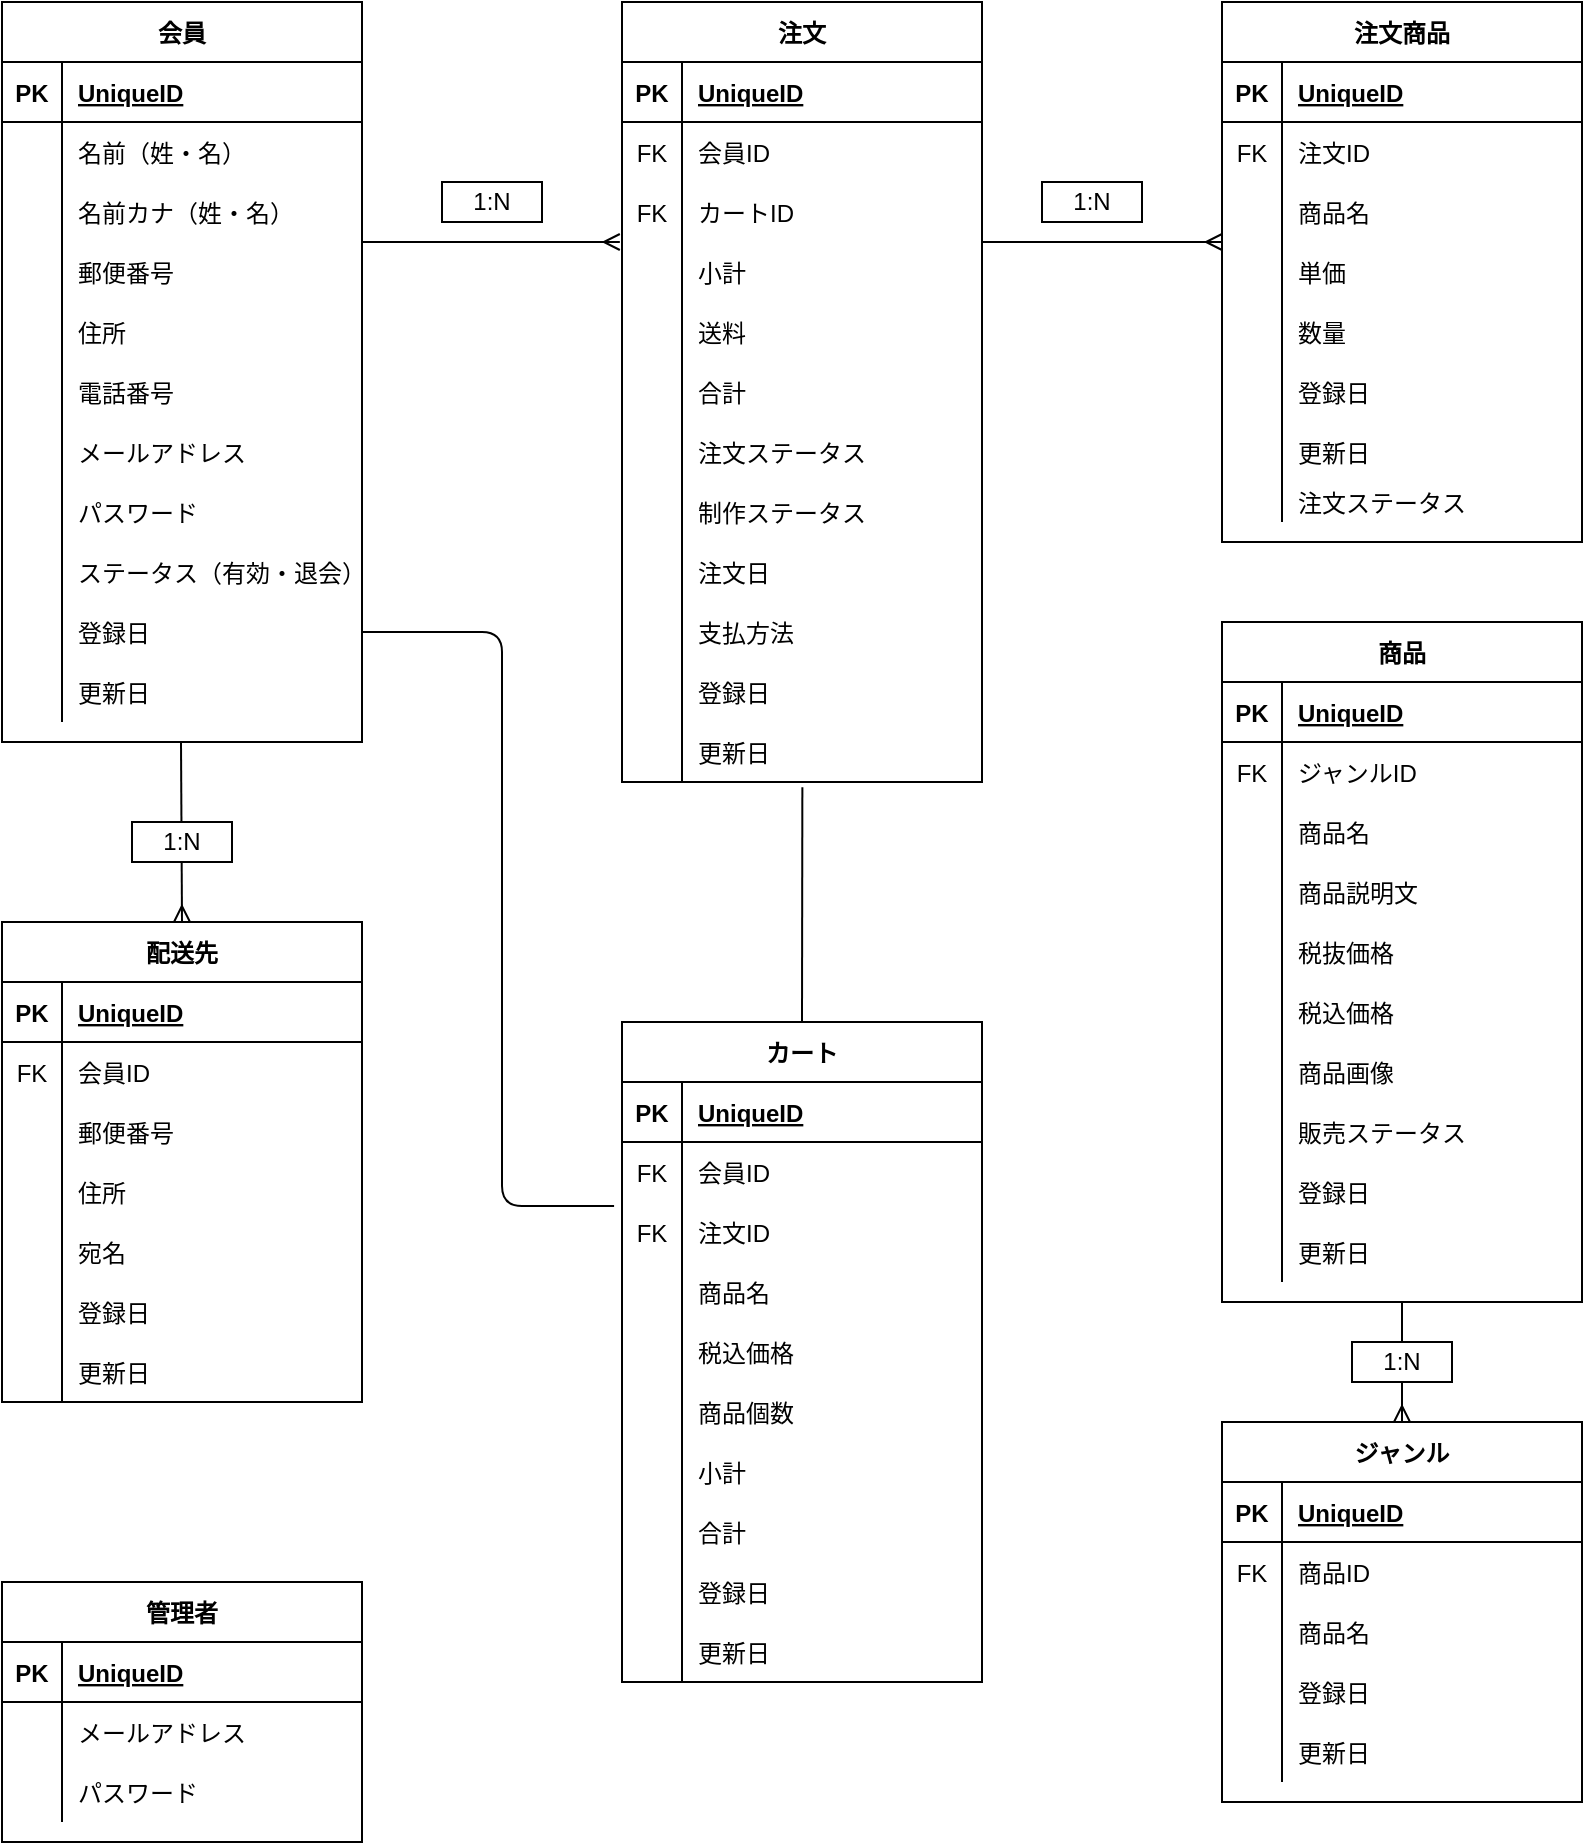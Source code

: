 <mxfile version="14.5.10" type="github">
  <diagram id="IAEGiq9gP3FGeBTiqhDT" name="Page-1">
    <mxGraphModel dx="1141" dy="615" grid="1" gridSize="10" guides="1" tooltips="1" connect="1" arrows="1" fold="1" page="1" pageScale="1" pageWidth="827" pageHeight="1169" math="0" shadow="0">
      <root>
        <mxCell id="0" />
        <mxCell id="1" parent="0" />
        <mxCell id="_laBqRCfSA1-eoaLihnK-1" value="会員" style="shape=table;startSize=30;container=1;collapsible=1;childLayout=tableLayout;fixedRows=1;rowLines=0;fontStyle=1;align=center;resizeLast=1;" vertex="1" parent="1">
          <mxGeometry x="10" y="10" width="180" height="370" as="geometry" />
        </mxCell>
        <mxCell id="_laBqRCfSA1-eoaLihnK-2" value="" style="shape=partialRectangle;collapsible=0;dropTarget=0;pointerEvents=0;fillColor=none;top=0;left=0;bottom=1;right=0;points=[[0,0.5],[1,0.5]];portConstraint=eastwest;" vertex="1" parent="_laBqRCfSA1-eoaLihnK-1">
          <mxGeometry y="30" width="180" height="30" as="geometry" />
        </mxCell>
        <mxCell id="_laBqRCfSA1-eoaLihnK-3" value="PK" style="shape=partialRectangle;connectable=0;fillColor=none;top=0;left=0;bottom=0;right=0;fontStyle=1;overflow=hidden;" vertex="1" parent="_laBqRCfSA1-eoaLihnK-2">
          <mxGeometry width="30" height="30" as="geometry" />
        </mxCell>
        <mxCell id="_laBqRCfSA1-eoaLihnK-4" value="UniqueID" style="shape=partialRectangle;connectable=0;fillColor=none;top=0;left=0;bottom=0;right=0;align=left;spacingLeft=6;fontStyle=5;overflow=hidden;" vertex="1" parent="_laBqRCfSA1-eoaLihnK-2">
          <mxGeometry x="30" width="150" height="30" as="geometry" />
        </mxCell>
        <mxCell id="_laBqRCfSA1-eoaLihnK-5" value="" style="shape=partialRectangle;collapsible=0;dropTarget=0;pointerEvents=0;fillColor=none;top=0;left=0;bottom=0;right=0;points=[[0,0.5],[1,0.5]];portConstraint=eastwest;" vertex="1" parent="_laBqRCfSA1-eoaLihnK-1">
          <mxGeometry y="60" width="180" height="30" as="geometry" />
        </mxCell>
        <mxCell id="_laBqRCfSA1-eoaLihnK-6" value="" style="shape=partialRectangle;connectable=0;fillColor=none;top=0;left=0;bottom=0;right=0;editable=1;overflow=hidden;" vertex="1" parent="_laBqRCfSA1-eoaLihnK-5">
          <mxGeometry width="30" height="30" as="geometry" />
        </mxCell>
        <mxCell id="_laBqRCfSA1-eoaLihnK-7" value="名前（姓・名）" style="shape=partialRectangle;connectable=0;fillColor=none;top=0;left=0;bottom=0;right=0;align=left;spacingLeft=6;overflow=hidden;" vertex="1" parent="_laBqRCfSA1-eoaLihnK-5">
          <mxGeometry x="30" width="150" height="30" as="geometry" />
        </mxCell>
        <mxCell id="_laBqRCfSA1-eoaLihnK-8" value="" style="shape=partialRectangle;collapsible=0;dropTarget=0;pointerEvents=0;fillColor=none;top=0;left=0;bottom=0;right=0;points=[[0,0.5],[1,0.5]];portConstraint=eastwest;" vertex="1" parent="_laBqRCfSA1-eoaLihnK-1">
          <mxGeometry y="90" width="180" height="30" as="geometry" />
        </mxCell>
        <mxCell id="_laBqRCfSA1-eoaLihnK-9" value="" style="shape=partialRectangle;connectable=0;fillColor=none;top=0;left=0;bottom=0;right=0;editable=1;overflow=hidden;" vertex="1" parent="_laBqRCfSA1-eoaLihnK-8">
          <mxGeometry width="30" height="30" as="geometry" />
        </mxCell>
        <mxCell id="_laBqRCfSA1-eoaLihnK-10" value="名前カナ（姓・名）" style="shape=partialRectangle;connectable=0;fillColor=none;top=0;left=0;bottom=0;right=0;align=left;spacingLeft=6;overflow=hidden;" vertex="1" parent="_laBqRCfSA1-eoaLihnK-8">
          <mxGeometry x="30" width="150" height="30" as="geometry" />
        </mxCell>
        <mxCell id="_laBqRCfSA1-eoaLihnK-11" value="" style="shape=partialRectangle;collapsible=0;dropTarget=0;pointerEvents=0;fillColor=none;top=0;left=0;bottom=0;right=0;points=[[0,0.5],[1,0.5]];portConstraint=eastwest;" vertex="1" parent="_laBqRCfSA1-eoaLihnK-1">
          <mxGeometry y="120" width="180" height="30" as="geometry" />
        </mxCell>
        <mxCell id="_laBqRCfSA1-eoaLihnK-12" value="" style="shape=partialRectangle;connectable=0;fillColor=none;top=0;left=0;bottom=0;right=0;editable=1;overflow=hidden;" vertex="1" parent="_laBqRCfSA1-eoaLihnK-11">
          <mxGeometry width="30" height="30" as="geometry" />
        </mxCell>
        <mxCell id="_laBqRCfSA1-eoaLihnK-13" value="郵便番号" style="shape=partialRectangle;connectable=0;fillColor=none;top=0;left=0;bottom=0;right=0;align=left;spacingLeft=6;overflow=hidden;" vertex="1" parent="_laBqRCfSA1-eoaLihnK-11">
          <mxGeometry x="30" width="150" height="30" as="geometry" />
        </mxCell>
        <mxCell id="_laBqRCfSA1-eoaLihnK-94" value="" style="shape=partialRectangle;collapsible=0;dropTarget=0;pointerEvents=0;fillColor=none;top=0;left=0;bottom=0;right=0;points=[[0,0.5],[1,0.5]];portConstraint=eastwest;" vertex="1" parent="_laBqRCfSA1-eoaLihnK-1">
          <mxGeometry y="150" width="180" height="30" as="geometry" />
        </mxCell>
        <mxCell id="_laBqRCfSA1-eoaLihnK-95" value="" style="shape=partialRectangle;connectable=0;fillColor=none;top=0;left=0;bottom=0;right=0;editable=1;overflow=hidden;" vertex="1" parent="_laBqRCfSA1-eoaLihnK-94">
          <mxGeometry width="30" height="30" as="geometry" />
        </mxCell>
        <mxCell id="_laBqRCfSA1-eoaLihnK-96" value="住所" style="shape=partialRectangle;connectable=0;fillColor=none;top=0;left=0;bottom=0;right=0;align=left;spacingLeft=6;overflow=hidden;" vertex="1" parent="_laBqRCfSA1-eoaLihnK-94">
          <mxGeometry x="30" width="150" height="30" as="geometry" />
        </mxCell>
        <mxCell id="_laBqRCfSA1-eoaLihnK-98" value="" style="shape=partialRectangle;collapsible=0;dropTarget=0;pointerEvents=0;fillColor=none;top=0;left=0;bottom=0;right=0;points=[[0,0.5],[1,0.5]];portConstraint=eastwest;" vertex="1" parent="_laBqRCfSA1-eoaLihnK-1">
          <mxGeometry y="180" width="180" height="30" as="geometry" />
        </mxCell>
        <mxCell id="_laBqRCfSA1-eoaLihnK-99" value="" style="shape=partialRectangle;connectable=0;fillColor=none;top=0;left=0;bottom=0;right=0;editable=1;overflow=hidden;" vertex="1" parent="_laBqRCfSA1-eoaLihnK-98">
          <mxGeometry width="30" height="30" as="geometry" />
        </mxCell>
        <mxCell id="_laBqRCfSA1-eoaLihnK-100" value="電話番号" style="shape=partialRectangle;connectable=0;fillColor=none;top=0;left=0;bottom=0;right=0;align=left;spacingLeft=6;overflow=hidden;" vertex="1" parent="_laBqRCfSA1-eoaLihnK-98">
          <mxGeometry x="30" width="150" height="30" as="geometry" />
        </mxCell>
        <mxCell id="_laBqRCfSA1-eoaLihnK-101" value="" style="shape=partialRectangle;collapsible=0;dropTarget=0;pointerEvents=0;fillColor=none;top=0;left=0;bottom=0;right=0;points=[[0,0.5],[1,0.5]];portConstraint=eastwest;" vertex="1" parent="_laBqRCfSA1-eoaLihnK-1">
          <mxGeometry y="210" width="180" height="30" as="geometry" />
        </mxCell>
        <mxCell id="_laBqRCfSA1-eoaLihnK-102" value="" style="shape=partialRectangle;connectable=0;fillColor=none;top=0;left=0;bottom=0;right=0;editable=1;overflow=hidden;" vertex="1" parent="_laBqRCfSA1-eoaLihnK-101">
          <mxGeometry width="30" height="30" as="geometry" />
        </mxCell>
        <mxCell id="_laBqRCfSA1-eoaLihnK-103" value="メールアドレス" style="shape=partialRectangle;connectable=0;fillColor=none;top=0;left=0;bottom=0;right=0;align=left;spacingLeft=6;overflow=hidden;" vertex="1" parent="_laBqRCfSA1-eoaLihnK-101">
          <mxGeometry x="30" width="150" height="30" as="geometry" />
        </mxCell>
        <mxCell id="_laBqRCfSA1-eoaLihnK-104" value="" style="shape=partialRectangle;collapsible=0;dropTarget=0;pointerEvents=0;fillColor=none;top=0;left=0;bottom=0;right=0;points=[[0,0.5],[1,0.5]];portConstraint=eastwest;" vertex="1" parent="_laBqRCfSA1-eoaLihnK-1">
          <mxGeometry y="240" width="180" height="30" as="geometry" />
        </mxCell>
        <mxCell id="_laBqRCfSA1-eoaLihnK-105" value="" style="shape=partialRectangle;connectable=0;fillColor=none;top=0;left=0;bottom=0;right=0;editable=1;overflow=hidden;" vertex="1" parent="_laBqRCfSA1-eoaLihnK-104">
          <mxGeometry width="30" height="30" as="geometry" />
        </mxCell>
        <mxCell id="_laBqRCfSA1-eoaLihnK-106" value="パスワード" style="shape=partialRectangle;connectable=0;fillColor=none;top=0;left=0;bottom=0;right=0;align=left;spacingLeft=6;overflow=hidden;" vertex="1" parent="_laBqRCfSA1-eoaLihnK-104">
          <mxGeometry x="30" width="150" height="30" as="geometry" />
        </mxCell>
        <mxCell id="_laBqRCfSA1-eoaLihnK-107" value="" style="shape=partialRectangle;collapsible=0;dropTarget=0;pointerEvents=0;fillColor=none;top=0;left=0;bottom=0;right=0;points=[[0,0.5],[1,0.5]];portConstraint=eastwest;" vertex="1" parent="_laBqRCfSA1-eoaLihnK-1">
          <mxGeometry y="270" width="180" height="30" as="geometry" />
        </mxCell>
        <mxCell id="_laBqRCfSA1-eoaLihnK-108" value="" style="shape=partialRectangle;connectable=0;fillColor=none;top=0;left=0;bottom=0;right=0;editable=1;overflow=hidden;" vertex="1" parent="_laBqRCfSA1-eoaLihnK-107">
          <mxGeometry width="30" height="30" as="geometry" />
        </mxCell>
        <mxCell id="_laBqRCfSA1-eoaLihnK-109" value="ステータス（有効・退会）" style="shape=partialRectangle;connectable=0;fillColor=none;top=0;left=0;bottom=0;right=0;align=left;spacingLeft=6;overflow=hidden;" vertex="1" parent="_laBqRCfSA1-eoaLihnK-107">
          <mxGeometry x="30" width="150" height="30" as="geometry" />
        </mxCell>
        <mxCell id="_laBqRCfSA1-eoaLihnK-110" value="" style="shape=partialRectangle;collapsible=0;dropTarget=0;pointerEvents=0;fillColor=none;top=0;left=0;bottom=0;right=0;points=[[0,0.5],[1,0.5]];portConstraint=eastwest;" vertex="1" parent="_laBqRCfSA1-eoaLihnK-1">
          <mxGeometry y="300" width="180" height="30" as="geometry" />
        </mxCell>
        <mxCell id="_laBqRCfSA1-eoaLihnK-111" value="" style="shape=partialRectangle;connectable=0;fillColor=none;top=0;left=0;bottom=0;right=0;editable=1;overflow=hidden;" vertex="1" parent="_laBqRCfSA1-eoaLihnK-110">
          <mxGeometry width="30" height="30" as="geometry" />
        </mxCell>
        <mxCell id="_laBqRCfSA1-eoaLihnK-112" value="登録日" style="shape=partialRectangle;connectable=0;fillColor=none;top=0;left=0;bottom=0;right=0;align=left;spacingLeft=6;overflow=hidden;" vertex="1" parent="_laBqRCfSA1-eoaLihnK-110">
          <mxGeometry x="30" width="150" height="30" as="geometry" />
        </mxCell>
        <mxCell id="_laBqRCfSA1-eoaLihnK-113" value="" style="shape=partialRectangle;collapsible=0;dropTarget=0;pointerEvents=0;fillColor=none;top=0;left=0;bottom=0;right=0;points=[[0,0.5],[1,0.5]];portConstraint=eastwest;" vertex="1" parent="_laBqRCfSA1-eoaLihnK-1">
          <mxGeometry y="330" width="180" height="30" as="geometry" />
        </mxCell>
        <mxCell id="_laBqRCfSA1-eoaLihnK-114" value="" style="shape=partialRectangle;connectable=0;fillColor=none;top=0;left=0;bottom=0;right=0;editable=1;overflow=hidden;" vertex="1" parent="_laBqRCfSA1-eoaLihnK-113">
          <mxGeometry width="30" height="30" as="geometry" />
        </mxCell>
        <mxCell id="_laBqRCfSA1-eoaLihnK-115" value="更新日" style="shape=partialRectangle;connectable=0;fillColor=none;top=0;left=0;bottom=0;right=0;align=left;spacingLeft=6;overflow=hidden;" vertex="1" parent="_laBqRCfSA1-eoaLihnK-113">
          <mxGeometry x="30" width="150" height="30" as="geometry" />
        </mxCell>
        <mxCell id="_laBqRCfSA1-eoaLihnK-14" value="ジャンル" style="shape=table;startSize=30;container=1;collapsible=1;childLayout=tableLayout;fixedRows=1;rowLines=0;fontStyle=1;align=center;resizeLast=1;" vertex="1" parent="1">
          <mxGeometry x="620" y="720" width="180" height="190" as="geometry" />
        </mxCell>
        <mxCell id="_laBqRCfSA1-eoaLihnK-15" value="" style="shape=partialRectangle;collapsible=0;dropTarget=0;pointerEvents=0;fillColor=none;top=0;left=0;bottom=1;right=0;points=[[0,0.5],[1,0.5]];portConstraint=eastwest;" vertex="1" parent="_laBqRCfSA1-eoaLihnK-14">
          <mxGeometry y="30" width="180" height="30" as="geometry" />
        </mxCell>
        <mxCell id="_laBqRCfSA1-eoaLihnK-16" value="PK" style="shape=partialRectangle;connectable=0;fillColor=none;top=0;left=0;bottom=0;right=0;fontStyle=1;overflow=hidden;" vertex="1" parent="_laBqRCfSA1-eoaLihnK-15">
          <mxGeometry width="30" height="30" as="geometry" />
        </mxCell>
        <mxCell id="_laBqRCfSA1-eoaLihnK-17" value="UniqueID" style="shape=partialRectangle;connectable=0;fillColor=none;top=0;left=0;bottom=0;right=0;align=left;spacingLeft=6;fontStyle=5;overflow=hidden;" vertex="1" parent="_laBqRCfSA1-eoaLihnK-15">
          <mxGeometry x="30" width="150" height="30" as="geometry" />
        </mxCell>
        <mxCell id="_laBqRCfSA1-eoaLihnK-194" value="" style="shape=partialRectangle;collapsible=0;dropTarget=0;pointerEvents=0;fillColor=none;top=0;left=0;bottom=0;right=0;points=[[0,0.5],[1,0.5]];portConstraint=eastwest;" vertex="1" parent="_laBqRCfSA1-eoaLihnK-14">
          <mxGeometry y="60" width="180" height="30" as="geometry" />
        </mxCell>
        <mxCell id="_laBqRCfSA1-eoaLihnK-195" value="FK" style="shape=partialRectangle;connectable=0;fillColor=none;top=0;left=0;bottom=0;right=0;fontStyle=0;overflow=hidden;" vertex="1" parent="_laBqRCfSA1-eoaLihnK-194">
          <mxGeometry width="30" height="30" as="geometry" />
        </mxCell>
        <mxCell id="_laBqRCfSA1-eoaLihnK-196" value="商品ID" style="shape=partialRectangle;connectable=0;fillColor=none;top=0;left=0;bottom=0;right=0;align=left;spacingLeft=6;fontStyle=0;overflow=hidden;" vertex="1" parent="_laBqRCfSA1-eoaLihnK-194">
          <mxGeometry x="30" width="150" height="30" as="geometry" />
        </mxCell>
        <mxCell id="_laBqRCfSA1-eoaLihnK-18" value="" style="shape=partialRectangle;collapsible=0;dropTarget=0;pointerEvents=0;fillColor=none;top=0;left=0;bottom=0;right=0;points=[[0,0.5],[1,0.5]];portConstraint=eastwest;" vertex="1" parent="_laBqRCfSA1-eoaLihnK-14">
          <mxGeometry y="90" width="180" height="30" as="geometry" />
        </mxCell>
        <mxCell id="_laBqRCfSA1-eoaLihnK-19" value="" style="shape=partialRectangle;connectable=0;fillColor=none;top=0;left=0;bottom=0;right=0;editable=1;overflow=hidden;" vertex="1" parent="_laBqRCfSA1-eoaLihnK-18">
          <mxGeometry width="30" height="30" as="geometry" />
        </mxCell>
        <mxCell id="_laBqRCfSA1-eoaLihnK-20" value="商品名" style="shape=partialRectangle;connectable=0;fillColor=none;top=0;left=0;bottom=0;right=0;align=left;spacingLeft=6;overflow=hidden;" vertex="1" parent="_laBqRCfSA1-eoaLihnK-18">
          <mxGeometry x="30" width="150" height="30" as="geometry" />
        </mxCell>
        <mxCell id="_laBqRCfSA1-eoaLihnK-198" value="" style="shape=partialRectangle;collapsible=0;dropTarget=0;pointerEvents=0;fillColor=none;top=0;left=0;bottom=0;right=0;points=[[0,0.5],[1,0.5]];portConstraint=eastwest;" vertex="1" parent="_laBqRCfSA1-eoaLihnK-14">
          <mxGeometry y="120" width="180" height="30" as="geometry" />
        </mxCell>
        <mxCell id="_laBqRCfSA1-eoaLihnK-199" value="" style="shape=partialRectangle;connectable=0;fillColor=none;top=0;left=0;bottom=0;right=0;editable=1;overflow=hidden;" vertex="1" parent="_laBqRCfSA1-eoaLihnK-198">
          <mxGeometry width="30" height="30" as="geometry" />
        </mxCell>
        <mxCell id="_laBqRCfSA1-eoaLihnK-200" value="登録日" style="shape=partialRectangle;connectable=0;fillColor=none;top=0;left=0;bottom=0;right=0;align=left;spacingLeft=6;overflow=hidden;" vertex="1" parent="_laBqRCfSA1-eoaLihnK-198">
          <mxGeometry x="30" width="150" height="30" as="geometry" />
        </mxCell>
        <mxCell id="_laBqRCfSA1-eoaLihnK-37" value="" style="shape=partialRectangle;collapsible=0;dropTarget=0;pointerEvents=0;fillColor=none;top=0;left=0;bottom=0;right=0;points=[[0,0.5],[1,0.5]];portConstraint=eastwest;" vertex="1" parent="_laBqRCfSA1-eoaLihnK-14">
          <mxGeometry y="150" width="180" height="30" as="geometry" />
        </mxCell>
        <mxCell id="_laBqRCfSA1-eoaLihnK-38" value="" style="shape=partialRectangle;connectable=0;fillColor=none;top=0;left=0;bottom=0;right=0;editable=1;overflow=hidden;" vertex="1" parent="_laBqRCfSA1-eoaLihnK-37">
          <mxGeometry width="30" height="30" as="geometry" />
        </mxCell>
        <mxCell id="_laBqRCfSA1-eoaLihnK-39" value="更新日" style="shape=partialRectangle;connectable=0;fillColor=none;top=0;left=0;bottom=0;right=0;align=left;spacingLeft=6;overflow=hidden;" vertex="1" parent="_laBqRCfSA1-eoaLihnK-37">
          <mxGeometry x="30" width="150" height="30" as="geometry" />
        </mxCell>
        <mxCell id="_laBqRCfSA1-eoaLihnK-27" value="注文" style="shape=table;startSize=30;container=1;collapsible=1;childLayout=tableLayout;fixedRows=1;rowLines=0;fontStyle=1;align=center;resizeLast=1;" vertex="1" parent="1">
          <mxGeometry x="320" y="10" width="180" height="390" as="geometry" />
        </mxCell>
        <mxCell id="_laBqRCfSA1-eoaLihnK-28" value="" style="shape=partialRectangle;collapsible=0;dropTarget=0;pointerEvents=0;fillColor=none;top=0;left=0;bottom=1;right=0;points=[[0,0.5],[1,0.5]];portConstraint=eastwest;" vertex="1" parent="_laBqRCfSA1-eoaLihnK-27">
          <mxGeometry y="30" width="180" height="30" as="geometry" />
        </mxCell>
        <mxCell id="_laBqRCfSA1-eoaLihnK-29" value="PK" style="shape=partialRectangle;connectable=0;fillColor=none;top=0;left=0;bottom=0;right=0;fontStyle=1;overflow=hidden;" vertex="1" parent="_laBqRCfSA1-eoaLihnK-28">
          <mxGeometry width="30" height="30" as="geometry" />
        </mxCell>
        <mxCell id="_laBqRCfSA1-eoaLihnK-30" value="UniqueID" style="shape=partialRectangle;connectable=0;fillColor=none;top=0;left=0;bottom=0;right=0;align=left;spacingLeft=6;fontStyle=5;overflow=hidden;" vertex="1" parent="_laBqRCfSA1-eoaLihnK-28">
          <mxGeometry x="30" width="150" height="30" as="geometry" />
        </mxCell>
        <mxCell id="_laBqRCfSA1-eoaLihnK-190" value="" style="shape=partialRectangle;collapsible=0;dropTarget=0;pointerEvents=0;fillColor=none;top=0;left=0;bottom=0;right=0;points=[[0,0.5],[1,0.5]];portConstraint=eastwest;" vertex="1" parent="_laBqRCfSA1-eoaLihnK-27">
          <mxGeometry y="60" width="180" height="30" as="geometry" />
        </mxCell>
        <mxCell id="_laBqRCfSA1-eoaLihnK-191" value="FK" style="shape=partialRectangle;connectable=0;fillColor=none;top=0;left=0;bottom=0;right=0;fontStyle=0;overflow=hidden;" vertex="1" parent="_laBqRCfSA1-eoaLihnK-190">
          <mxGeometry width="30" height="30" as="geometry" />
        </mxCell>
        <mxCell id="_laBqRCfSA1-eoaLihnK-192" value="会員ID" style="shape=partialRectangle;connectable=0;fillColor=none;top=0;left=0;bottom=0;right=0;align=left;spacingLeft=6;fontStyle=0;overflow=hidden;" vertex="1" parent="_laBqRCfSA1-eoaLihnK-190">
          <mxGeometry x="30" width="150" height="30" as="geometry" />
        </mxCell>
        <mxCell id="_laBqRCfSA1-eoaLihnK-253" value="" style="shape=partialRectangle;collapsible=0;dropTarget=0;pointerEvents=0;fillColor=none;top=0;left=0;bottom=0;right=0;points=[[0,0.5],[1,0.5]];portConstraint=eastwest;" vertex="1" parent="_laBqRCfSA1-eoaLihnK-27">
          <mxGeometry y="90" width="180" height="30" as="geometry" />
        </mxCell>
        <mxCell id="_laBqRCfSA1-eoaLihnK-254" value="FK" style="shape=partialRectangle;connectable=0;fillColor=none;top=0;left=0;bottom=0;right=0;fontStyle=0;overflow=hidden;" vertex="1" parent="_laBqRCfSA1-eoaLihnK-253">
          <mxGeometry width="30" height="30" as="geometry" />
        </mxCell>
        <mxCell id="_laBqRCfSA1-eoaLihnK-255" value="カートID" style="shape=partialRectangle;connectable=0;fillColor=none;top=0;left=0;bottom=0;right=0;align=left;spacingLeft=6;fontStyle=0;overflow=hidden;" vertex="1" parent="_laBqRCfSA1-eoaLihnK-253">
          <mxGeometry x="30" width="150" height="30" as="geometry" />
        </mxCell>
        <mxCell id="_laBqRCfSA1-eoaLihnK-31" value="" style="shape=partialRectangle;collapsible=0;dropTarget=0;pointerEvents=0;fillColor=none;top=0;left=0;bottom=0;right=0;points=[[0,0.5],[1,0.5]];portConstraint=eastwest;" vertex="1" parent="_laBqRCfSA1-eoaLihnK-27">
          <mxGeometry y="120" width="180" height="30" as="geometry" />
        </mxCell>
        <mxCell id="_laBqRCfSA1-eoaLihnK-32" value="" style="shape=partialRectangle;connectable=0;fillColor=none;top=0;left=0;bottom=0;right=0;editable=1;overflow=hidden;" vertex="1" parent="_laBqRCfSA1-eoaLihnK-31">
          <mxGeometry width="30" height="30" as="geometry" />
        </mxCell>
        <mxCell id="_laBqRCfSA1-eoaLihnK-33" value="小計" style="shape=partialRectangle;connectable=0;fillColor=none;top=0;left=0;bottom=0;right=0;align=left;spacingLeft=6;overflow=hidden;" vertex="1" parent="_laBqRCfSA1-eoaLihnK-31">
          <mxGeometry x="30" width="150" height="30" as="geometry" />
        </mxCell>
        <mxCell id="_laBqRCfSA1-eoaLihnK-34" value="" style="shape=partialRectangle;collapsible=0;dropTarget=0;pointerEvents=0;fillColor=none;top=0;left=0;bottom=0;right=0;points=[[0,0.5],[1,0.5]];portConstraint=eastwest;" vertex="1" parent="_laBqRCfSA1-eoaLihnK-27">
          <mxGeometry y="150" width="180" height="30" as="geometry" />
        </mxCell>
        <mxCell id="_laBqRCfSA1-eoaLihnK-35" value="" style="shape=partialRectangle;connectable=0;fillColor=none;top=0;left=0;bottom=0;right=0;editable=1;overflow=hidden;" vertex="1" parent="_laBqRCfSA1-eoaLihnK-34">
          <mxGeometry width="30" height="30" as="geometry" />
        </mxCell>
        <mxCell id="_laBqRCfSA1-eoaLihnK-36" value="送料" style="shape=partialRectangle;connectable=0;fillColor=none;top=0;left=0;bottom=0;right=0;align=left;spacingLeft=6;overflow=hidden;" vertex="1" parent="_laBqRCfSA1-eoaLihnK-34">
          <mxGeometry x="30" width="150" height="30" as="geometry" />
        </mxCell>
        <mxCell id="_laBqRCfSA1-eoaLihnK-152" value="" style="shape=partialRectangle;collapsible=0;dropTarget=0;pointerEvents=0;fillColor=none;top=0;left=0;bottom=0;right=0;points=[[0,0.5],[1,0.5]];portConstraint=eastwest;" vertex="1" parent="_laBqRCfSA1-eoaLihnK-27">
          <mxGeometry y="180" width="180" height="30" as="geometry" />
        </mxCell>
        <mxCell id="_laBqRCfSA1-eoaLihnK-153" value="" style="shape=partialRectangle;connectable=0;fillColor=none;top=0;left=0;bottom=0;right=0;editable=1;overflow=hidden;" vertex="1" parent="_laBqRCfSA1-eoaLihnK-152">
          <mxGeometry width="30" height="30" as="geometry" />
        </mxCell>
        <mxCell id="_laBqRCfSA1-eoaLihnK-154" value="合計" style="shape=partialRectangle;connectable=0;fillColor=none;top=0;left=0;bottom=0;right=0;align=left;spacingLeft=6;overflow=hidden;" vertex="1" parent="_laBqRCfSA1-eoaLihnK-152">
          <mxGeometry x="30" width="150" height="30" as="geometry" />
        </mxCell>
        <mxCell id="_laBqRCfSA1-eoaLihnK-144" value="" style="shape=partialRectangle;collapsible=0;dropTarget=0;pointerEvents=0;fillColor=none;top=0;left=0;bottom=0;right=0;points=[[0,0.5],[1,0.5]];portConstraint=eastwest;" vertex="1" parent="_laBqRCfSA1-eoaLihnK-27">
          <mxGeometry y="210" width="180" height="30" as="geometry" />
        </mxCell>
        <mxCell id="_laBqRCfSA1-eoaLihnK-145" value="" style="shape=partialRectangle;connectable=0;fillColor=none;top=0;left=0;bottom=0;right=0;editable=1;overflow=hidden;" vertex="1" parent="_laBqRCfSA1-eoaLihnK-144">
          <mxGeometry width="30" height="30" as="geometry" />
        </mxCell>
        <mxCell id="_laBqRCfSA1-eoaLihnK-146" value="注文ステータス" style="shape=partialRectangle;connectable=0;fillColor=none;top=0;left=0;bottom=0;right=0;align=left;spacingLeft=6;overflow=hidden;" vertex="1" parent="_laBqRCfSA1-eoaLihnK-144">
          <mxGeometry x="30" width="150" height="30" as="geometry" />
        </mxCell>
        <mxCell id="_laBqRCfSA1-eoaLihnK-148" value="" style="shape=partialRectangle;collapsible=0;dropTarget=0;pointerEvents=0;fillColor=none;top=0;left=0;bottom=0;right=0;points=[[0,0.5],[1,0.5]];portConstraint=eastwest;" vertex="1" parent="_laBqRCfSA1-eoaLihnK-27">
          <mxGeometry y="240" width="180" height="30" as="geometry" />
        </mxCell>
        <mxCell id="_laBqRCfSA1-eoaLihnK-149" value="" style="shape=partialRectangle;connectable=0;fillColor=none;top=0;left=0;bottom=0;right=0;editable=1;overflow=hidden;" vertex="1" parent="_laBqRCfSA1-eoaLihnK-148">
          <mxGeometry width="30" height="30" as="geometry" />
        </mxCell>
        <mxCell id="_laBqRCfSA1-eoaLihnK-150" value="制作ステータス" style="shape=partialRectangle;connectable=0;fillColor=none;top=0;left=0;bottom=0;right=0;align=left;spacingLeft=6;overflow=hidden;" vertex="1" parent="_laBqRCfSA1-eoaLihnK-148">
          <mxGeometry x="30" width="150" height="30" as="geometry" />
        </mxCell>
        <mxCell id="_laBqRCfSA1-eoaLihnK-136" value="" style="shape=partialRectangle;collapsible=0;dropTarget=0;pointerEvents=0;fillColor=none;top=0;left=0;bottom=0;right=0;points=[[0,0.5],[1,0.5]];portConstraint=eastwest;" vertex="1" parent="_laBqRCfSA1-eoaLihnK-27">
          <mxGeometry y="270" width="180" height="30" as="geometry" />
        </mxCell>
        <mxCell id="_laBqRCfSA1-eoaLihnK-137" value="" style="shape=partialRectangle;connectable=0;fillColor=none;top=0;left=0;bottom=0;right=0;editable=1;overflow=hidden;" vertex="1" parent="_laBqRCfSA1-eoaLihnK-136">
          <mxGeometry width="30" height="30" as="geometry" />
        </mxCell>
        <mxCell id="_laBqRCfSA1-eoaLihnK-138" value="注文日" style="shape=partialRectangle;connectable=0;fillColor=none;top=0;left=0;bottom=0;right=0;align=left;spacingLeft=6;overflow=hidden;" vertex="1" parent="_laBqRCfSA1-eoaLihnK-136">
          <mxGeometry x="30" width="150" height="30" as="geometry" />
        </mxCell>
        <mxCell id="_laBqRCfSA1-eoaLihnK-140" value="" style="shape=partialRectangle;collapsible=0;dropTarget=0;pointerEvents=0;fillColor=none;top=0;left=0;bottom=0;right=0;points=[[0,0.5],[1,0.5]];portConstraint=eastwest;" vertex="1" parent="_laBqRCfSA1-eoaLihnK-27">
          <mxGeometry y="300" width="180" height="30" as="geometry" />
        </mxCell>
        <mxCell id="_laBqRCfSA1-eoaLihnK-141" value="" style="shape=partialRectangle;connectable=0;fillColor=none;top=0;left=0;bottom=0;right=0;editable=1;overflow=hidden;" vertex="1" parent="_laBqRCfSA1-eoaLihnK-140">
          <mxGeometry width="30" height="30" as="geometry" />
        </mxCell>
        <mxCell id="_laBqRCfSA1-eoaLihnK-142" value="支払方法" style="shape=partialRectangle;connectable=0;fillColor=none;top=0;left=0;bottom=0;right=0;align=left;spacingLeft=6;overflow=hidden;" vertex="1" parent="_laBqRCfSA1-eoaLihnK-140">
          <mxGeometry x="30" width="150" height="30" as="geometry" />
        </mxCell>
        <mxCell id="_laBqRCfSA1-eoaLihnK-128" value="" style="shape=partialRectangle;collapsible=0;dropTarget=0;pointerEvents=0;fillColor=none;top=0;left=0;bottom=0;right=0;points=[[0,0.5],[1,0.5]];portConstraint=eastwest;" vertex="1" parent="_laBqRCfSA1-eoaLihnK-27">
          <mxGeometry y="330" width="180" height="30" as="geometry" />
        </mxCell>
        <mxCell id="_laBqRCfSA1-eoaLihnK-129" value="" style="shape=partialRectangle;connectable=0;fillColor=none;top=0;left=0;bottom=0;right=0;editable=1;overflow=hidden;" vertex="1" parent="_laBqRCfSA1-eoaLihnK-128">
          <mxGeometry width="30" height="30" as="geometry" />
        </mxCell>
        <mxCell id="_laBqRCfSA1-eoaLihnK-130" value="登録日" style="shape=partialRectangle;connectable=0;fillColor=none;top=0;left=0;bottom=0;right=0;align=left;spacingLeft=6;overflow=hidden;" vertex="1" parent="_laBqRCfSA1-eoaLihnK-128">
          <mxGeometry x="30" width="150" height="30" as="geometry" />
        </mxCell>
        <mxCell id="_laBqRCfSA1-eoaLihnK-132" value="" style="shape=partialRectangle;collapsible=0;dropTarget=0;pointerEvents=0;fillColor=none;top=0;left=0;bottom=0;right=0;points=[[0,0.5],[1,0.5]];portConstraint=eastwest;" vertex="1" parent="_laBqRCfSA1-eoaLihnK-27">
          <mxGeometry y="360" width="180" height="30" as="geometry" />
        </mxCell>
        <mxCell id="_laBqRCfSA1-eoaLihnK-133" value="" style="shape=partialRectangle;connectable=0;fillColor=none;top=0;left=0;bottom=0;right=0;editable=1;overflow=hidden;" vertex="1" parent="_laBqRCfSA1-eoaLihnK-132">
          <mxGeometry width="30" height="30" as="geometry" />
        </mxCell>
        <mxCell id="_laBqRCfSA1-eoaLihnK-134" value="更新日" style="shape=partialRectangle;connectable=0;fillColor=none;top=0;left=0;bottom=0;right=0;align=left;spacingLeft=6;overflow=hidden;" vertex="1" parent="_laBqRCfSA1-eoaLihnK-132">
          <mxGeometry x="30" width="150" height="30" as="geometry" />
        </mxCell>
        <mxCell id="_laBqRCfSA1-eoaLihnK-40" value="商品" style="shape=table;startSize=30;container=1;collapsible=1;childLayout=tableLayout;fixedRows=1;rowLines=0;fontStyle=1;align=center;resizeLast=1;" vertex="1" parent="1">
          <mxGeometry x="620" y="320" width="180" height="340" as="geometry" />
        </mxCell>
        <mxCell id="_laBqRCfSA1-eoaLihnK-41" value="" style="shape=partialRectangle;collapsible=0;dropTarget=0;pointerEvents=0;fillColor=none;top=0;left=0;bottom=1;right=0;points=[[0,0.5],[1,0.5]];portConstraint=eastwest;" vertex="1" parent="_laBqRCfSA1-eoaLihnK-40">
          <mxGeometry y="30" width="180" height="30" as="geometry" />
        </mxCell>
        <mxCell id="_laBqRCfSA1-eoaLihnK-42" value="PK" style="shape=partialRectangle;connectable=0;fillColor=none;top=0;left=0;bottom=0;right=0;fontStyle=1;overflow=hidden;" vertex="1" parent="_laBqRCfSA1-eoaLihnK-41">
          <mxGeometry width="30" height="30" as="geometry" />
        </mxCell>
        <mxCell id="_laBqRCfSA1-eoaLihnK-43" value="UniqueID" style="shape=partialRectangle;connectable=0;fillColor=none;top=0;left=0;bottom=0;right=0;align=left;spacingLeft=6;fontStyle=5;overflow=hidden;" vertex="1" parent="_laBqRCfSA1-eoaLihnK-41">
          <mxGeometry x="30" width="150" height="30" as="geometry" />
        </mxCell>
        <mxCell id="_laBqRCfSA1-eoaLihnK-258" value="" style="shape=partialRectangle;collapsible=0;dropTarget=0;pointerEvents=0;fillColor=none;top=0;left=0;bottom=0;right=0;points=[[0,0.5],[1,0.5]];portConstraint=eastwest;" vertex="1" parent="_laBqRCfSA1-eoaLihnK-40">
          <mxGeometry y="60" width="180" height="30" as="geometry" />
        </mxCell>
        <mxCell id="_laBqRCfSA1-eoaLihnK-259" value="FK" style="shape=partialRectangle;connectable=0;fillColor=none;top=0;left=0;bottom=0;right=0;fontStyle=0;overflow=hidden;" vertex="1" parent="_laBqRCfSA1-eoaLihnK-258">
          <mxGeometry width="30" height="30" as="geometry" />
        </mxCell>
        <mxCell id="_laBqRCfSA1-eoaLihnK-260" value="ジャンルID" style="shape=partialRectangle;connectable=0;fillColor=none;top=0;left=0;bottom=0;right=0;align=left;spacingLeft=6;fontStyle=0;overflow=hidden;" vertex="1" parent="_laBqRCfSA1-eoaLihnK-258">
          <mxGeometry x="30" width="150" height="30" as="geometry" />
        </mxCell>
        <mxCell id="_laBqRCfSA1-eoaLihnK-44" value="" style="shape=partialRectangle;collapsible=0;dropTarget=0;pointerEvents=0;fillColor=none;top=0;left=0;bottom=0;right=0;points=[[0,0.5],[1,0.5]];portConstraint=eastwest;" vertex="1" parent="_laBqRCfSA1-eoaLihnK-40">
          <mxGeometry y="90" width="180" height="30" as="geometry" />
        </mxCell>
        <mxCell id="_laBqRCfSA1-eoaLihnK-45" value="" style="shape=partialRectangle;connectable=0;fillColor=none;top=0;left=0;bottom=0;right=0;editable=1;overflow=hidden;" vertex="1" parent="_laBqRCfSA1-eoaLihnK-44">
          <mxGeometry width="30" height="30" as="geometry" />
        </mxCell>
        <mxCell id="_laBqRCfSA1-eoaLihnK-46" value="商品名" style="shape=partialRectangle;connectable=0;fillColor=none;top=0;left=0;bottom=0;right=0;align=left;spacingLeft=6;overflow=hidden;" vertex="1" parent="_laBqRCfSA1-eoaLihnK-44">
          <mxGeometry x="30" width="150" height="30" as="geometry" />
        </mxCell>
        <mxCell id="_laBqRCfSA1-eoaLihnK-47" value="" style="shape=partialRectangle;collapsible=0;dropTarget=0;pointerEvents=0;fillColor=none;top=0;left=0;bottom=0;right=0;points=[[0,0.5],[1,0.5]];portConstraint=eastwest;" vertex="1" parent="_laBqRCfSA1-eoaLihnK-40">
          <mxGeometry y="120" width="180" height="30" as="geometry" />
        </mxCell>
        <mxCell id="_laBqRCfSA1-eoaLihnK-48" value="" style="shape=partialRectangle;connectable=0;fillColor=none;top=0;left=0;bottom=0;right=0;editable=1;overflow=hidden;" vertex="1" parent="_laBqRCfSA1-eoaLihnK-47">
          <mxGeometry width="30" height="30" as="geometry" />
        </mxCell>
        <mxCell id="_laBqRCfSA1-eoaLihnK-49" value="商品説明文" style="shape=partialRectangle;connectable=0;fillColor=none;top=0;left=0;bottom=0;right=0;align=left;spacingLeft=6;overflow=hidden;" vertex="1" parent="_laBqRCfSA1-eoaLihnK-47">
          <mxGeometry x="30" width="150" height="30" as="geometry" />
        </mxCell>
        <mxCell id="_laBqRCfSA1-eoaLihnK-202" value="" style="shape=partialRectangle;collapsible=0;dropTarget=0;pointerEvents=0;fillColor=none;top=0;left=0;bottom=0;right=0;points=[[0,0.5],[1,0.5]];portConstraint=eastwest;" vertex="1" parent="_laBqRCfSA1-eoaLihnK-40">
          <mxGeometry y="150" width="180" height="30" as="geometry" />
        </mxCell>
        <mxCell id="_laBqRCfSA1-eoaLihnK-203" value="" style="shape=partialRectangle;connectable=0;fillColor=none;top=0;left=0;bottom=0;right=0;editable=1;overflow=hidden;" vertex="1" parent="_laBqRCfSA1-eoaLihnK-202">
          <mxGeometry width="30" height="30" as="geometry" />
        </mxCell>
        <mxCell id="_laBqRCfSA1-eoaLihnK-204" value="税抜価格" style="shape=partialRectangle;connectable=0;fillColor=none;top=0;left=0;bottom=0;right=0;align=left;spacingLeft=6;overflow=hidden;" vertex="1" parent="_laBqRCfSA1-eoaLihnK-202">
          <mxGeometry x="30" width="150" height="30" as="geometry" />
        </mxCell>
        <mxCell id="_laBqRCfSA1-eoaLihnK-289" value="" style="shape=partialRectangle;collapsible=0;dropTarget=0;pointerEvents=0;fillColor=none;top=0;left=0;bottom=0;right=0;points=[[0,0.5],[1,0.5]];portConstraint=eastwest;" vertex="1" parent="_laBqRCfSA1-eoaLihnK-40">
          <mxGeometry y="180" width="180" height="30" as="geometry" />
        </mxCell>
        <mxCell id="_laBqRCfSA1-eoaLihnK-290" value="" style="shape=partialRectangle;connectable=0;fillColor=none;top=0;left=0;bottom=0;right=0;editable=1;overflow=hidden;" vertex="1" parent="_laBqRCfSA1-eoaLihnK-289">
          <mxGeometry width="30" height="30" as="geometry" />
        </mxCell>
        <mxCell id="_laBqRCfSA1-eoaLihnK-291" value="税込価格" style="shape=partialRectangle;connectable=0;fillColor=none;top=0;left=0;bottom=0;right=0;align=left;spacingLeft=6;overflow=hidden;" vertex="1" parent="_laBqRCfSA1-eoaLihnK-289">
          <mxGeometry x="30" width="150" height="30" as="geometry" />
        </mxCell>
        <mxCell id="_laBqRCfSA1-eoaLihnK-210" value="" style="shape=partialRectangle;collapsible=0;dropTarget=0;pointerEvents=0;fillColor=none;top=0;left=0;bottom=0;right=0;points=[[0,0.5],[1,0.5]];portConstraint=eastwest;" vertex="1" parent="_laBqRCfSA1-eoaLihnK-40">
          <mxGeometry y="210" width="180" height="30" as="geometry" />
        </mxCell>
        <mxCell id="_laBqRCfSA1-eoaLihnK-211" value="" style="shape=partialRectangle;connectable=0;fillColor=none;top=0;left=0;bottom=0;right=0;editable=1;overflow=hidden;" vertex="1" parent="_laBqRCfSA1-eoaLihnK-210">
          <mxGeometry width="30" height="30" as="geometry" />
        </mxCell>
        <mxCell id="_laBqRCfSA1-eoaLihnK-212" value="商品画像" style="shape=partialRectangle;connectable=0;fillColor=none;top=0;left=0;bottom=0;right=0;align=left;spacingLeft=6;overflow=hidden;" vertex="1" parent="_laBqRCfSA1-eoaLihnK-210">
          <mxGeometry x="30" width="150" height="30" as="geometry" />
        </mxCell>
        <mxCell id="_laBqRCfSA1-eoaLihnK-214" value="" style="shape=partialRectangle;collapsible=0;dropTarget=0;pointerEvents=0;fillColor=none;top=0;left=0;bottom=0;right=0;points=[[0,0.5],[1,0.5]];portConstraint=eastwest;" vertex="1" parent="_laBqRCfSA1-eoaLihnK-40">
          <mxGeometry y="240" width="180" height="30" as="geometry" />
        </mxCell>
        <mxCell id="_laBqRCfSA1-eoaLihnK-215" value="" style="shape=partialRectangle;connectable=0;fillColor=none;top=0;left=0;bottom=0;right=0;editable=1;overflow=hidden;" vertex="1" parent="_laBqRCfSA1-eoaLihnK-214">
          <mxGeometry width="30" height="30" as="geometry" />
        </mxCell>
        <mxCell id="_laBqRCfSA1-eoaLihnK-216" value="販売ステータス" style="shape=partialRectangle;connectable=0;fillColor=none;top=0;left=0;bottom=0;right=0;align=left;spacingLeft=6;overflow=hidden;" vertex="1" parent="_laBqRCfSA1-eoaLihnK-214">
          <mxGeometry x="30" width="150" height="30" as="geometry" />
        </mxCell>
        <mxCell id="_laBqRCfSA1-eoaLihnK-218" value="" style="shape=partialRectangle;collapsible=0;dropTarget=0;pointerEvents=0;fillColor=none;top=0;left=0;bottom=0;right=0;points=[[0,0.5],[1,0.5]];portConstraint=eastwest;" vertex="1" parent="_laBqRCfSA1-eoaLihnK-40">
          <mxGeometry y="270" width="180" height="30" as="geometry" />
        </mxCell>
        <mxCell id="_laBqRCfSA1-eoaLihnK-219" value="" style="shape=partialRectangle;connectable=0;fillColor=none;top=0;left=0;bottom=0;right=0;editable=1;overflow=hidden;" vertex="1" parent="_laBqRCfSA1-eoaLihnK-218">
          <mxGeometry width="30" height="30" as="geometry" />
        </mxCell>
        <mxCell id="_laBqRCfSA1-eoaLihnK-220" value="登録日" style="shape=partialRectangle;connectable=0;fillColor=none;top=0;left=0;bottom=0;right=0;align=left;spacingLeft=6;overflow=hidden;" vertex="1" parent="_laBqRCfSA1-eoaLihnK-218">
          <mxGeometry x="30" width="150" height="30" as="geometry" />
        </mxCell>
        <mxCell id="_laBqRCfSA1-eoaLihnK-50" value="" style="shape=partialRectangle;collapsible=0;dropTarget=0;pointerEvents=0;fillColor=none;top=0;left=0;bottom=0;right=0;points=[[0,0.5],[1,0.5]];portConstraint=eastwest;" vertex="1" parent="_laBqRCfSA1-eoaLihnK-40">
          <mxGeometry y="300" width="180" height="30" as="geometry" />
        </mxCell>
        <mxCell id="_laBqRCfSA1-eoaLihnK-51" value="" style="shape=partialRectangle;connectable=0;fillColor=none;top=0;left=0;bottom=0;right=0;editable=1;overflow=hidden;" vertex="1" parent="_laBqRCfSA1-eoaLihnK-50">
          <mxGeometry width="30" height="30" as="geometry" />
        </mxCell>
        <mxCell id="_laBqRCfSA1-eoaLihnK-52" value="更新日" style="shape=partialRectangle;connectable=0;fillColor=none;top=0;left=0;bottom=0;right=0;align=left;spacingLeft=6;overflow=hidden;" vertex="1" parent="_laBqRCfSA1-eoaLihnK-50">
          <mxGeometry x="30" width="150" height="30" as="geometry" />
        </mxCell>
        <mxCell id="_laBqRCfSA1-eoaLihnK-53" value="配送先" style="shape=table;startSize=30;container=1;collapsible=1;childLayout=tableLayout;fixedRows=1;rowLines=0;fontStyle=1;align=center;resizeLast=1;" vertex="1" parent="1">
          <mxGeometry x="10" y="470" width="180" height="240" as="geometry" />
        </mxCell>
        <mxCell id="_laBqRCfSA1-eoaLihnK-54" value="" style="shape=partialRectangle;collapsible=0;dropTarget=0;pointerEvents=0;fillColor=none;top=0;left=0;bottom=1;right=0;points=[[0,0.5],[1,0.5]];portConstraint=eastwest;" vertex="1" parent="_laBqRCfSA1-eoaLihnK-53">
          <mxGeometry y="30" width="180" height="30" as="geometry" />
        </mxCell>
        <mxCell id="_laBqRCfSA1-eoaLihnK-55" value="PK" style="shape=partialRectangle;connectable=0;fillColor=none;top=0;left=0;bottom=0;right=0;fontStyle=1;overflow=hidden;" vertex="1" parent="_laBqRCfSA1-eoaLihnK-54">
          <mxGeometry width="30" height="30" as="geometry" />
        </mxCell>
        <mxCell id="_laBqRCfSA1-eoaLihnK-56" value="UniqueID" style="shape=partialRectangle;connectable=0;fillColor=none;top=0;left=0;bottom=0;right=0;align=left;spacingLeft=6;fontStyle=5;overflow=hidden;" vertex="1" parent="_laBqRCfSA1-eoaLihnK-54">
          <mxGeometry x="30" width="150" height="30" as="geometry" />
        </mxCell>
        <mxCell id="_laBqRCfSA1-eoaLihnK-172" value="" style="shape=partialRectangle;collapsible=0;dropTarget=0;pointerEvents=0;fillColor=none;top=0;left=0;bottom=0;right=0;points=[[0,0.5],[1,0.5]];portConstraint=eastwest;" vertex="1" parent="_laBqRCfSA1-eoaLihnK-53">
          <mxGeometry y="60" width="180" height="30" as="geometry" />
        </mxCell>
        <mxCell id="_laBqRCfSA1-eoaLihnK-173" value="FK" style="shape=partialRectangle;connectable=0;fillColor=none;top=0;left=0;bottom=0;right=0;fontStyle=0;overflow=hidden;" vertex="1" parent="_laBqRCfSA1-eoaLihnK-172">
          <mxGeometry width="30" height="30" as="geometry" />
        </mxCell>
        <mxCell id="_laBqRCfSA1-eoaLihnK-174" value="会員ID" style="shape=partialRectangle;connectable=0;fillColor=none;top=0;left=0;bottom=0;right=0;align=left;spacingLeft=6;fontStyle=0;overflow=hidden;" vertex="1" parent="_laBqRCfSA1-eoaLihnK-172">
          <mxGeometry x="30" width="150" height="30" as="geometry" />
        </mxCell>
        <mxCell id="_laBqRCfSA1-eoaLihnK-57" value="" style="shape=partialRectangle;collapsible=0;dropTarget=0;pointerEvents=0;fillColor=none;top=0;left=0;bottom=0;right=0;points=[[0,0.5],[1,0.5]];portConstraint=eastwest;" vertex="1" parent="_laBqRCfSA1-eoaLihnK-53">
          <mxGeometry y="90" width="180" height="30" as="geometry" />
        </mxCell>
        <mxCell id="_laBqRCfSA1-eoaLihnK-58" value="" style="shape=partialRectangle;connectable=0;fillColor=none;top=0;left=0;bottom=0;right=0;editable=1;overflow=hidden;" vertex="1" parent="_laBqRCfSA1-eoaLihnK-57">
          <mxGeometry width="30" height="30" as="geometry" />
        </mxCell>
        <mxCell id="_laBqRCfSA1-eoaLihnK-59" value="郵便番号" style="shape=partialRectangle;connectable=0;fillColor=none;top=0;left=0;bottom=0;right=0;align=left;spacingLeft=6;overflow=hidden;" vertex="1" parent="_laBqRCfSA1-eoaLihnK-57">
          <mxGeometry x="30" width="150" height="30" as="geometry" />
        </mxCell>
        <mxCell id="_laBqRCfSA1-eoaLihnK-60" value="" style="shape=partialRectangle;collapsible=0;dropTarget=0;pointerEvents=0;fillColor=none;top=0;left=0;bottom=0;right=0;points=[[0,0.5],[1,0.5]];portConstraint=eastwest;" vertex="1" parent="_laBqRCfSA1-eoaLihnK-53">
          <mxGeometry y="120" width="180" height="30" as="geometry" />
        </mxCell>
        <mxCell id="_laBqRCfSA1-eoaLihnK-61" value="" style="shape=partialRectangle;connectable=0;fillColor=none;top=0;left=0;bottom=0;right=0;editable=1;overflow=hidden;" vertex="1" parent="_laBqRCfSA1-eoaLihnK-60">
          <mxGeometry width="30" height="30" as="geometry" />
        </mxCell>
        <mxCell id="_laBqRCfSA1-eoaLihnK-62" value="住所" style="shape=partialRectangle;connectable=0;fillColor=none;top=0;left=0;bottom=0;right=0;align=left;spacingLeft=6;overflow=hidden;" vertex="1" parent="_laBqRCfSA1-eoaLihnK-60">
          <mxGeometry x="30" width="150" height="30" as="geometry" />
        </mxCell>
        <mxCell id="_laBqRCfSA1-eoaLihnK-63" value="" style="shape=partialRectangle;collapsible=0;dropTarget=0;pointerEvents=0;fillColor=none;top=0;left=0;bottom=0;right=0;points=[[0,0.5],[1,0.5]];portConstraint=eastwest;" vertex="1" parent="_laBqRCfSA1-eoaLihnK-53">
          <mxGeometry y="150" width="180" height="30" as="geometry" />
        </mxCell>
        <mxCell id="_laBqRCfSA1-eoaLihnK-64" value="" style="shape=partialRectangle;connectable=0;fillColor=none;top=0;left=0;bottom=0;right=0;editable=1;overflow=hidden;" vertex="1" parent="_laBqRCfSA1-eoaLihnK-63">
          <mxGeometry width="30" height="30" as="geometry" />
        </mxCell>
        <mxCell id="_laBqRCfSA1-eoaLihnK-65" value="宛名" style="shape=partialRectangle;connectable=0;fillColor=none;top=0;left=0;bottom=0;right=0;align=left;spacingLeft=6;overflow=hidden;" vertex="1" parent="_laBqRCfSA1-eoaLihnK-63">
          <mxGeometry x="30" width="150" height="30" as="geometry" />
        </mxCell>
        <mxCell id="_laBqRCfSA1-eoaLihnK-21" value="" style="shape=partialRectangle;collapsible=0;dropTarget=0;pointerEvents=0;fillColor=none;top=0;left=0;bottom=0;right=0;points=[[0,0.5],[1,0.5]];portConstraint=eastwest;" vertex="1" parent="_laBqRCfSA1-eoaLihnK-53">
          <mxGeometry y="180" width="180" height="30" as="geometry" />
        </mxCell>
        <mxCell id="_laBqRCfSA1-eoaLihnK-22" value="" style="shape=partialRectangle;connectable=0;fillColor=none;top=0;left=0;bottom=0;right=0;editable=1;overflow=hidden;" vertex="1" parent="_laBqRCfSA1-eoaLihnK-21">
          <mxGeometry width="30" height="30" as="geometry" />
        </mxCell>
        <mxCell id="_laBqRCfSA1-eoaLihnK-23" value="登録日" style="shape=partialRectangle;connectable=0;fillColor=none;top=0;left=0;bottom=0;right=0;align=left;spacingLeft=6;overflow=hidden;" vertex="1" parent="_laBqRCfSA1-eoaLihnK-21">
          <mxGeometry x="30" width="150" height="30" as="geometry" />
        </mxCell>
        <mxCell id="_laBqRCfSA1-eoaLihnK-178" value="" style="shape=partialRectangle;collapsible=0;dropTarget=0;pointerEvents=0;fillColor=none;top=0;left=0;bottom=0;right=0;points=[[0,0.5],[1,0.5]];portConstraint=eastwest;" vertex="1" parent="_laBqRCfSA1-eoaLihnK-53">
          <mxGeometry y="210" width="180" height="30" as="geometry" />
        </mxCell>
        <mxCell id="_laBqRCfSA1-eoaLihnK-179" value="" style="shape=partialRectangle;connectable=0;fillColor=none;top=0;left=0;bottom=0;right=0;editable=1;overflow=hidden;" vertex="1" parent="_laBqRCfSA1-eoaLihnK-178">
          <mxGeometry width="30" height="30" as="geometry" />
        </mxCell>
        <mxCell id="_laBqRCfSA1-eoaLihnK-180" value="更新日" style="shape=partialRectangle;connectable=0;fillColor=none;top=0;left=0;bottom=0;right=0;align=left;spacingLeft=6;overflow=hidden;" vertex="1" parent="_laBqRCfSA1-eoaLihnK-178">
          <mxGeometry x="30" width="150" height="30" as="geometry" />
        </mxCell>
        <mxCell id="_laBqRCfSA1-eoaLihnK-66" value="注文商品" style="shape=table;startSize=30;container=1;collapsible=1;childLayout=tableLayout;fixedRows=1;rowLines=0;fontStyle=1;align=center;resizeLast=1;" vertex="1" parent="1">
          <mxGeometry x="620" y="10" width="180" height="270" as="geometry" />
        </mxCell>
        <mxCell id="_laBqRCfSA1-eoaLihnK-67" value="" style="shape=partialRectangle;collapsible=0;dropTarget=0;pointerEvents=0;fillColor=none;top=0;left=0;bottom=1;right=0;points=[[0,0.5],[1,0.5]];portConstraint=eastwest;" vertex="1" parent="_laBqRCfSA1-eoaLihnK-66">
          <mxGeometry y="30" width="180" height="30" as="geometry" />
        </mxCell>
        <mxCell id="_laBqRCfSA1-eoaLihnK-68" value="PK" style="shape=partialRectangle;connectable=0;fillColor=none;top=0;left=0;bottom=0;right=0;fontStyle=1;overflow=hidden;" vertex="1" parent="_laBqRCfSA1-eoaLihnK-67">
          <mxGeometry width="30" height="30" as="geometry" />
        </mxCell>
        <mxCell id="_laBqRCfSA1-eoaLihnK-69" value="UniqueID" style="shape=partialRectangle;connectable=0;fillColor=none;top=0;left=0;bottom=0;right=0;align=left;spacingLeft=6;fontStyle=5;overflow=hidden;" vertex="1" parent="_laBqRCfSA1-eoaLihnK-67">
          <mxGeometry x="30" width="150" height="30" as="geometry" />
        </mxCell>
        <mxCell id="_laBqRCfSA1-eoaLihnK-168" value="" style="shape=partialRectangle;collapsible=0;dropTarget=0;pointerEvents=0;fillColor=none;top=0;left=0;bottom=0;right=0;points=[[0,0.5],[1,0.5]];portConstraint=eastwest;" vertex="1" parent="_laBqRCfSA1-eoaLihnK-66">
          <mxGeometry y="60" width="180" height="30" as="geometry" />
        </mxCell>
        <mxCell id="_laBqRCfSA1-eoaLihnK-169" value="FK" style="shape=partialRectangle;connectable=0;fillColor=none;top=0;left=0;bottom=0;right=0;fontStyle=0;overflow=hidden;" vertex="1" parent="_laBqRCfSA1-eoaLihnK-168">
          <mxGeometry width="30" height="30" as="geometry" />
        </mxCell>
        <mxCell id="_laBqRCfSA1-eoaLihnK-170" value="注文ID" style="shape=partialRectangle;connectable=0;fillColor=none;top=0;left=0;bottom=0;right=0;align=left;spacingLeft=6;fontStyle=0;overflow=hidden;" vertex="1" parent="_laBqRCfSA1-eoaLihnK-168">
          <mxGeometry x="30" width="150" height="30" as="geometry" />
        </mxCell>
        <mxCell id="_laBqRCfSA1-eoaLihnK-70" value="" style="shape=partialRectangle;collapsible=0;dropTarget=0;pointerEvents=0;fillColor=none;top=0;left=0;bottom=0;right=0;points=[[0,0.5],[1,0.5]];portConstraint=eastwest;" vertex="1" parent="_laBqRCfSA1-eoaLihnK-66">
          <mxGeometry y="90" width="180" height="30" as="geometry" />
        </mxCell>
        <mxCell id="_laBqRCfSA1-eoaLihnK-71" value="" style="shape=partialRectangle;connectable=0;fillColor=none;top=0;left=0;bottom=0;right=0;editable=1;overflow=hidden;" vertex="1" parent="_laBqRCfSA1-eoaLihnK-70">
          <mxGeometry width="30" height="30" as="geometry" />
        </mxCell>
        <mxCell id="_laBqRCfSA1-eoaLihnK-72" value="商品名" style="shape=partialRectangle;connectable=0;fillColor=none;top=0;left=0;bottom=0;right=0;align=left;spacingLeft=6;overflow=hidden;" vertex="1" parent="_laBqRCfSA1-eoaLihnK-70">
          <mxGeometry x="30" width="150" height="30" as="geometry" />
        </mxCell>
        <mxCell id="_laBqRCfSA1-eoaLihnK-73" value="" style="shape=partialRectangle;collapsible=0;dropTarget=0;pointerEvents=0;fillColor=none;top=0;left=0;bottom=0;right=0;points=[[0,0.5],[1,0.5]];portConstraint=eastwest;" vertex="1" parent="_laBqRCfSA1-eoaLihnK-66">
          <mxGeometry y="120" width="180" height="30" as="geometry" />
        </mxCell>
        <mxCell id="_laBqRCfSA1-eoaLihnK-74" value="" style="shape=partialRectangle;connectable=0;fillColor=none;top=0;left=0;bottom=0;right=0;editable=1;overflow=hidden;" vertex="1" parent="_laBqRCfSA1-eoaLihnK-73">
          <mxGeometry width="30" height="30" as="geometry" />
        </mxCell>
        <mxCell id="_laBqRCfSA1-eoaLihnK-75" value="単価" style="shape=partialRectangle;connectable=0;fillColor=none;top=0;left=0;bottom=0;right=0;align=left;spacingLeft=6;overflow=hidden;" vertex="1" parent="_laBqRCfSA1-eoaLihnK-73">
          <mxGeometry x="30" width="150" height="30" as="geometry" />
        </mxCell>
        <mxCell id="_laBqRCfSA1-eoaLihnK-76" value="" style="shape=partialRectangle;collapsible=0;dropTarget=0;pointerEvents=0;fillColor=none;top=0;left=0;bottom=0;right=0;points=[[0,0.5],[1,0.5]];portConstraint=eastwest;" vertex="1" parent="_laBqRCfSA1-eoaLihnK-66">
          <mxGeometry y="150" width="180" height="30" as="geometry" />
        </mxCell>
        <mxCell id="_laBqRCfSA1-eoaLihnK-77" value="" style="shape=partialRectangle;connectable=0;fillColor=none;top=0;left=0;bottom=0;right=0;editable=1;overflow=hidden;" vertex="1" parent="_laBqRCfSA1-eoaLihnK-76">
          <mxGeometry width="30" height="30" as="geometry" />
        </mxCell>
        <mxCell id="_laBqRCfSA1-eoaLihnK-78" value="数量" style="shape=partialRectangle;connectable=0;fillColor=none;top=0;left=0;bottom=0;right=0;align=left;spacingLeft=6;overflow=hidden;" vertex="1" parent="_laBqRCfSA1-eoaLihnK-76">
          <mxGeometry x="30" width="150" height="30" as="geometry" />
        </mxCell>
        <mxCell id="_laBqRCfSA1-eoaLihnK-160" value="" style="shape=partialRectangle;collapsible=0;dropTarget=0;pointerEvents=0;fillColor=none;top=0;left=0;bottom=0;right=0;points=[[0,0.5],[1,0.5]];portConstraint=eastwest;" vertex="1" parent="_laBqRCfSA1-eoaLihnK-66">
          <mxGeometry y="180" width="180" height="30" as="geometry" />
        </mxCell>
        <mxCell id="_laBqRCfSA1-eoaLihnK-161" value="" style="shape=partialRectangle;connectable=0;fillColor=none;top=0;left=0;bottom=0;right=0;editable=1;overflow=hidden;" vertex="1" parent="_laBqRCfSA1-eoaLihnK-160">
          <mxGeometry width="30" height="30" as="geometry" />
        </mxCell>
        <mxCell id="_laBqRCfSA1-eoaLihnK-162" value="登録日" style="shape=partialRectangle;connectable=0;fillColor=none;top=0;left=0;bottom=0;right=0;align=left;spacingLeft=6;overflow=hidden;" vertex="1" parent="_laBqRCfSA1-eoaLihnK-160">
          <mxGeometry x="30" width="150" height="30" as="geometry" />
        </mxCell>
        <mxCell id="_laBqRCfSA1-eoaLihnK-156" value="" style="shape=partialRectangle;collapsible=0;dropTarget=0;pointerEvents=0;fillColor=none;top=0;left=0;bottom=0;right=0;points=[[0,0.5],[1,0.5]];portConstraint=eastwest;" vertex="1" parent="_laBqRCfSA1-eoaLihnK-66">
          <mxGeometry y="210" width="180" height="30" as="geometry" />
        </mxCell>
        <mxCell id="_laBqRCfSA1-eoaLihnK-157" value="" style="shape=partialRectangle;connectable=0;fillColor=none;top=0;left=0;bottom=0;right=0;editable=1;overflow=hidden;" vertex="1" parent="_laBqRCfSA1-eoaLihnK-156">
          <mxGeometry width="30" height="30" as="geometry" />
        </mxCell>
        <mxCell id="_laBqRCfSA1-eoaLihnK-158" value="更新日" style="shape=partialRectangle;connectable=0;fillColor=none;top=0;left=0;bottom=0;right=0;align=left;spacingLeft=6;overflow=hidden;" vertex="1" parent="_laBqRCfSA1-eoaLihnK-156">
          <mxGeometry x="30" width="150" height="30" as="geometry" />
        </mxCell>
        <mxCell id="_laBqRCfSA1-eoaLihnK-124" value="" style="shape=partialRectangle;collapsible=0;dropTarget=0;pointerEvents=0;fillColor=none;top=0;left=0;bottom=0;right=0;points=[[0,0.5],[1,0.5]];portConstraint=eastwest;" vertex="1" parent="_laBqRCfSA1-eoaLihnK-66">
          <mxGeometry y="240" width="180" height="20" as="geometry" />
        </mxCell>
        <mxCell id="_laBqRCfSA1-eoaLihnK-125" value="" style="shape=partialRectangle;connectable=0;fillColor=none;top=0;left=0;bottom=0;right=0;editable=1;overflow=hidden;" vertex="1" parent="_laBqRCfSA1-eoaLihnK-124">
          <mxGeometry width="30" height="20" as="geometry" />
        </mxCell>
        <mxCell id="_laBqRCfSA1-eoaLihnK-126" value="注文ステータス" style="shape=partialRectangle;connectable=0;fillColor=none;top=0;left=0;bottom=0;right=0;align=left;spacingLeft=6;overflow=hidden;" vertex="1" parent="_laBqRCfSA1-eoaLihnK-124">
          <mxGeometry x="30" width="150" height="20" as="geometry" />
        </mxCell>
        <mxCell id="_laBqRCfSA1-eoaLihnK-79" value="カート" style="shape=table;startSize=30;container=1;collapsible=1;childLayout=tableLayout;fixedRows=1;rowLines=0;fontStyle=1;align=center;resizeLast=1;" vertex="1" parent="1">
          <mxGeometry x="320" y="520" width="180" height="330" as="geometry" />
        </mxCell>
        <mxCell id="_laBqRCfSA1-eoaLihnK-80" value="" style="shape=partialRectangle;collapsible=0;dropTarget=0;pointerEvents=0;fillColor=none;top=0;left=0;bottom=1;right=0;points=[[0,0.5],[1,0.5]];portConstraint=eastwest;" vertex="1" parent="_laBqRCfSA1-eoaLihnK-79">
          <mxGeometry y="30" width="180" height="30" as="geometry" />
        </mxCell>
        <mxCell id="_laBqRCfSA1-eoaLihnK-81" value="PK" style="shape=partialRectangle;connectable=0;fillColor=none;top=0;left=0;bottom=0;right=0;fontStyle=1;overflow=hidden;" vertex="1" parent="_laBqRCfSA1-eoaLihnK-80">
          <mxGeometry width="30" height="30" as="geometry" />
        </mxCell>
        <mxCell id="_laBqRCfSA1-eoaLihnK-82" value="UniqueID" style="shape=partialRectangle;connectable=0;fillColor=none;top=0;left=0;bottom=0;right=0;align=left;spacingLeft=6;fontStyle=5;overflow=hidden;" vertex="1" parent="_laBqRCfSA1-eoaLihnK-80">
          <mxGeometry x="30" width="150" height="30" as="geometry" />
        </mxCell>
        <mxCell id="_laBqRCfSA1-eoaLihnK-182" value="" style="shape=partialRectangle;collapsible=0;dropTarget=0;pointerEvents=0;fillColor=none;top=0;left=0;bottom=0;right=0;points=[[0,0.5],[1,0.5]];portConstraint=eastwest;" vertex="1" parent="_laBqRCfSA1-eoaLihnK-79">
          <mxGeometry y="60" width="180" height="30" as="geometry" />
        </mxCell>
        <mxCell id="_laBqRCfSA1-eoaLihnK-183" value="FK" style="shape=partialRectangle;connectable=0;fillColor=none;top=0;left=0;bottom=0;right=0;fontStyle=0;overflow=hidden;" vertex="1" parent="_laBqRCfSA1-eoaLihnK-182">
          <mxGeometry width="30" height="30" as="geometry" />
        </mxCell>
        <mxCell id="_laBqRCfSA1-eoaLihnK-184" value="会員ID" style="shape=partialRectangle;connectable=0;fillColor=none;top=0;left=0;bottom=0;right=0;align=left;spacingLeft=6;fontStyle=0;overflow=hidden;" vertex="1" parent="_laBqRCfSA1-eoaLihnK-182">
          <mxGeometry x="30" width="150" height="30" as="geometry" />
        </mxCell>
        <mxCell id="_laBqRCfSA1-eoaLihnK-249" value="" style="shape=partialRectangle;collapsible=0;dropTarget=0;pointerEvents=0;fillColor=none;top=0;left=0;bottom=0;right=0;points=[[0,0.5],[1,0.5]];portConstraint=eastwest;" vertex="1" parent="_laBqRCfSA1-eoaLihnK-79">
          <mxGeometry y="90" width="180" height="30" as="geometry" />
        </mxCell>
        <mxCell id="_laBqRCfSA1-eoaLihnK-250" value="FK" style="shape=partialRectangle;connectable=0;fillColor=none;top=0;left=0;bottom=0;right=0;fontStyle=0;overflow=hidden;" vertex="1" parent="_laBqRCfSA1-eoaLihnK-249">
          <mxGeometry width="30" height="30" as="geometry" />
        </mxCell>
        <mxCell id="_laBqRCfSA1-eoaLihnK-251" value="注文ID" style="shape=partialRectangle;connectable=0;fillColor=none;top=0;left=0;bottom=0;right=0;align=left;spacingLeft=6;fontStyle=0;overflow=hidden;" vertex="1" parent="_laBqRCfSA1-eoaLihnK-249">
          <mxGeometry x="30" width="150" height="30" as="geometry" />
        </mxCell>
        <mxCell id="_laBqRCfSA1-eoaLihnK-309" value="" style="shape=partialRectangle;collapsible=0;dropTarget=0;pointerEvents=0;fillColor=none;top=0;left=0;bottom=0;right=0;points=[[0,0.5],[1,0.5]];portConstraint=eastwest;" vertex="1" parent="_laBqRCfSA1-eoaLihnK-79">
          <mxGeometry y="120" width="180" height="30" as="geometry" />
        </mxCell>
        <mxCell id="_laBqRCfSA1-eoaLihnK-310" value="" style="shape=partialRectangle;connectable=0;fillColor=none;top=0;left=0;bottom=0;right=0;editable=1;overflow=hidden;" vertex="1" parent="_laBqRCfSA1-eoaLihnK-309">
          <mxGeometry width="30" height="30" as="geometry" />
        </mxCell>
        <mxCell id="_laBqRCfSA1-eoaLihnK-311" value="商品名" style="shape=partialRectangle;connectable=0;fillColor=none;top=0;left=0;bottom=0;right=0;align=left;spacingLeft=6;overflow=hidden;" vertex="1" parent="_laBqRCfSA1-eoaLihnK-309">
          <mxGeometry x="30" width="150" height="30" as="geometry" />
        </mxCell>
        <mxCell id="_laBqRCfSA1-eoaLihnK-86" value="" style="shape=partialRectangle;collapsible=0;dropTarget=0;pointerEvents=0;fillColor=none;top=0;left=0;bottom=0;right=0;points=[[0,0.5],[1,0.5]];portConstraint=eastwest;" vertex="1" parent="_laBqRCfSA1-eoaLihnK-79">
          <mxGeometry y="150" width="180" height="30" as="geometry" />
        </mxCell>
        <mxCell id="_laBqRCfSA1-eoaLihnK-87" value="" style="shape=partialRectangle;connectable=0;fillColor=none;top=0;left=0;bottom=0;right=0;editable=1;overflow=hidden;" vertex="1" parent="_laBqRCfSA1-eoaLihnK-86">
          <mxGeometry width="30" height="30" as="geometry" />
        </mxCell>
        <mxCell id="_laBqRCfSA1-eoaLihnK-88" value="税込価格" style="shape=partialRectangle;connectable=0;fillColor=none;top=0;left=0;bottom=0;right=0;align=left;spacingLeft=6;overflow=hidden;" vertex="1" parent="_laBqRCfSA1-eoaLihnK-86">
          <mxGeometry x="30" width="150" height="30" as="geometry" />
        </mxCell>
        <mxCell id="_laBqRCfSA1-eoaLihnK-305" value="" style="shape=partialRectangle;collapsible=0;dropTarget=0;pointerEvents=0;fillColor=none;top=0;left=0;bottom=0;right=0;points=[[0,0.5],[1,0.5]];portConstraint=eastwest;" vertex="1" parent="_laBqRCfSA1-eoaLihnK-79">
          <mxGeometry y="180" width="180" height="30" as="geometry" />
        </mxCell>
        <mxCell id="_laBqRCfSA1-eoaLihnK-306" value="" style="shape=partialRectangle;connectable=0;fillColor=none;top=0;left=0;bottom=0;right=0;editable=1;overflow=hidden;" vertex="1" parent="_laBqRCfSA1-eoaLihnK-305">
          <mxGeometry width="30" height="30" as="geometry" />
        </mxCell>
        <mxCell id="_laBqRCfSA1-eoaLihnK-307" value="商品個数" style="shape=partialRectangle;connectable=0;fillColor=none;top=0;left=0;bottom=0;right=0;align=left;spacingLeft=6;overflow=hidden;" vertex="1" parent="_laBqRCfSA1-eoaLihnK-305">
          <mxGeometry x="30" width="150" height="30" as="geometry" />
        </mxCell>
        <mxCell id="_laBqRCfSA1-eoaLihnK-164" value="" style="shape=partialRectangle;collapsible=0;dropTarget=0;pointerEvents=0;fillColor=none;top=0;left=0;bottom=0;right=0;points=[[0,0.5],[1,0.5]];portConstraint=eastwest;" vertex="1" parent="_laBqRCfSA1-eoaLihnK-79">
          <mxGeometry y="210" width="180" height="30" as="geometry" />
        </mxCell>
        <mxCell id="_laBqRCfSA1-eoaLihnK-165" value="" style="shape=partialRectangle;connectable=0;fillColor=none;top=0;left=0;bottom=0;right=0;editable=1;overflow=hidden;" vertex="1" parent="_laBqRCfSA1-eoaLihnK-164">
          <mxGeometry width="30" height="30" as="geometry" />
        </mxCell>
        <mxCell id="_laBqRCfSA1-eoaLihnK-166" value="小計" style="shape=partialRectangle;connectable=0;fillColor=none;top=0;left=0;bottom=0;right=0;align=left;spacingLeft=6;overflow=hidden;" vertex="1" parent="_laBqRCfSA1-eoaLihnK-164">
          <mxGeometry x="30" width="150" height="30" as="geometry" />
        </mxCell>
        <mxCell id="_laBqRCfSA1-eoaLihnK-89" value="" style="shape=partialRectangle;collapsible=0;dropTarget=0;pointerEvents=0;fillColor=none;top=0;left=0;bottom=0;right=0;points=[[0,0.5],[1,0.5]];portConstraint=eastwest;" vertex="1" parent="_laBqRCfSA1-eoaLihnK-79">
          <mxGeometry y="240" width="180" height="30" as="geometry" />
        </mxCell>
        <mxCell id="_laBqRCfSA1-eoaLihnK-90" value="" style="shape=partialRectangle;connectable=0;fillColor=none;top=0;left=0;bottom=0;right=0;editable=1;overflow=hidden;" vertex="1" parent="_laBqRCfSA1-eoaLihnK-89">
          <mxGeometry width="30" height="30" as="geometry" />
        </mxCell>
        <mxCell id="_laBqRCfSA1-eoaLihnK-91" value="合計" style="shape=partialRectangle;connectable=0;fillColor=none;top=0;left=0;bottom=0;right=0;align=left;spacingLeft=6;overflow=hidden;" vertex="1" parent="_laBqRCfSA1-eoaLihnK-89">
          <mxGeometry x="30" width="150" height="30" as="geometry" />
        </mxCell>
        <mxCell id="_laBqRCfSA1-eoaLihnK-24" value="" style="shape=partialRectangle;collapsible=0;dropTarget=0;pointerEvents=0;fillColor=none;top=0;left=0;bottom=0;right=0;points=[[0,0.5],[1,0.5]];portConstraint=eastwest;" vertex="1" parent="_laBqRCfSA1-eoaLihnK-79">
          <mxGeometry y="270" width="180" height="30" as="geometry" />
        </mxCell>
        <mxCell id="_laBqRCfSA1-eoaLihnK-25" value="" style="shape=partialRectangle;connectable=0;fillColor=none;top=0;left=0;bottom=0;right=0;editable=1;overflow=hidden;" vertex="1" parent="_laBqRCfSA1-eoaLihnK-24">
          <mxGeometry width="30" height="30" as="geometry" />
        </mxCell>
        <mxCell id="_laBqRCfSA1-eoaLihnK-26" value="登録日" style="shape=partialRectangle;connectable=0;fillColor=none;top=0;left=0;bottom=0;right=0;align=left;spacingLeft=6;overflow=hidden;" vertex="1" parent="_laBqRCfSA1-eoaLihnK-24">
          <mxGeometry x="30" width="150" height="30" as="geometry" />
        </mxCell>
        <mxCell id="_laBqRCfSA1-eoaLihnK-83" value="" style="shape=partialRectangle;collapsible=0;dropTarget=0;pointerEvents=0;fillColor=none;top=0;left=0;bottom=0;right=0;points=[[0,0.5],[1,0.5]];portConstraint=eastwest;" vertex="1" parent="_laBqRCfSA1-eoaLihnK-79">
          <mxGeometry y="300" width="180" height="30" as="geometry" />
        </mxCell>
        <mxCell id="_laBqRCfSA1-eoaLihnK-84" value="" style="shape=partialRectangle;connectable=0;fillColor=none;top=0;left=0;bottom=0;right=0;editable=1;overflow=hidden;" vertex="1" parent="_laBqRCfSA1-eoaLihnK-83">
          <mxGeometry width="30" height="30" as="geometry" />
        </mxCell>
        <mxCell id="_laBqRCfSA1-eoaLihnK-85" value="更新日" style="shape=partialRectangle;connectable=0;fillColor=none;top=0;left=0;bottom=0;right=0;align=left;spacingLeft=6;overflow=hidden;" vertex="1" parent="_laBqRCfSA1-eoaLihnK-83">
          <mxGeometry x="30" width="150" height="30" as="geometry" />
        </mxCell>
        <mxCell id="_laBqRCfSA1-eoaLihnK-225" value="" style="endArrow=ERmany;html=1;entryX=-0.006;entryY=0;entryDx=0;entryDy=0;entryPerimeter=0;endFill=0;" edge="1" parent="1">
          <mxGeometry width="50" height="50" relative="1" as="geometry">
            <mxPoint x="190" y="130" as="sourcePoint" />
            <mxPoint x="318.92" y="130" as="targetPoint" />
            <Array as="points">
              <mxPoint x="220" y="130" />
            </Array>
          </mxGeometry>
        </mxCell>
        <mxCell id="_laBqRCfSA1-eoaLihnK-226" value="" style="endArrow=ERmany;html=1;entryX=-0.006;entryY=0;entryDx=0;entryDy=0;entryPerimeter=0;endFill=0;" edge="1" parent="1">
          <mxGeometry width="50" height="50" relative="1" as="geometry">
            <mxPoint x="500" y="130" as="sourcePoint" />
            <mxPoint x="620" y="130" as="targetPoint" />
            <Array as="points">
              <mxPoint x="521.08" y="130" />
            </Array>
          </mxGeometry>
        </mxCell>
        <mxCell id="_laBqRCfSA1-eoaLihnK-248" value="" style="endArrow=ERmany;html=1;endFill=0;entryX=0.5;entryY=0;entryDx=0;entryDy=0;exitX=0.5;exitY=1;exitDx=0;exitDy=0;" edge="1" parent="1" source="_laBqRCfSA1-eoaLihnK-40" target="_laBqRCfSA1-eoaLihnK-14">
          <mxGeometry width="50" height="50" relative="1" as="geometry">
            <mxPoint x="710" y="660" as="sourcePoint" />
            <mxPoint x="710" y="680" as="targetPoint" />
            <Array as="points">
              <mxPoint x="710" y="680" />
            </Array>
          </mxGeometry>
        </mxCell>
        <mxCell id="_laBqRCfSA1-eoaLihnK-256" value="" style="endArrow=none;html=1;exitX=0.5;exitY=0;exitDx=0;exitDy=0;entryX=0.501;entryY=1.087;entryDx=0;entryDy=0;entryPerimeter=0;" edge="1" parent="1" source="_laBqRCfSA1-eoaLihnK-79" target="_laBqRCfSA1-eoaLihnK-132">
          <mxGeometry width="50" height="50" relative="1" as="geometry">
            <mxPoint x="410" y="500" as="sourcePoint" />
            <mxPoint x="410" y="432" as="targetPoint" />
            <Array as="points" />
          </mxGeometry>
        </mxCell>
        <mxCell id="_laBqRCfSA1-eoaLihnK-257" value="" style="endArrow=none;html=1;exitX=0.5;exitY=0;exitDx=0;exitDy=0;entryX=0.5;entryY=1.033;entryDx=0;entryDy=0;entryPerimeter=0;startArrow=ERmany;startFill=0;" edge="1" parent="1" source="_laBqRCfSA1-eoaLihnK-53">
          <mxGeometry width="50" height="50" relative="1" as="geometry">
            <mxPoint x="99.5" y="439.01" as="sourcePoint" />
            <mxPoint x="99.5" y="380" as="targetPoint" />
            <Array as="points" />
          </mxGeometry>
        </mxCell>
        <mxCell id="_laBqRCfSA1-eoaLihnK-261" value="" style="endArrow=none;html=1;exitX=1;exitY=0.5;exitDx=0;exitDy=0;entryX=-0.022;entryY=0.067;entryDx=0;entryDy=0;entryPerimeter=0;" edge="1" parent="1" source="_laBqRCfSA1-eoaLihnK-110">
          <mxGeometry width="50" height="50" relative="1" as="geometry">
            <mxPoint x="250" y="610" as="sourcePoint" />
            <mxPoint x="316.04" y="612.01" as="targetPoint" />
            <Array as="points">
              <mxPoint x="260" y="325" />
              <mxPoint x="260" y="612" />
            </Array>
          </mxGeometry>
        </mxCell>
        <mxCell id="_laBqRCfSA1-eoaLihnK-262" value="1:N" style="rounded=0;whiteSpace=wrap;html=1;" vertex="1" parent="1">
          <mxGeometry x="230" y="100" width="50" height="20" as="geometry" />
        </mxCell>
        <mxCell id="_laBqRCfSA1-eoaLihnK-265" value="1:N" style="rounded=0;whiteSpace=wrap;html=1;" vertex="1" parent="1">
          <mxGeometry x="530" y="100" width="50" height="20" as="geometry" />
        </mxCell>
        <mxCell id="_laBqRCfSA1-eoaLihnK-266" value="1:N" style="rounded=0;whiteSpace=wrap;html=1;" vertex="1" parent="1">
          <mxGeometry x="75" y="420" width="50" height="20" as="geometry" />
        </mxCell>
        <mxCell id="_laBqRCfSA1-eoaLihnK-267" value="1:N" style="rounded=0;whiteSpace=wrap;html=1;" vertex="1" parent="1">
          <mxGeometry x="685" y="680" width="50" height="20" as="geometry" />
        </mxCell>
        <mxCell id="_laBqRCfSA1-eoaLihnK-268" value="管理者" style="shape=table;startSize=30;container=1;collapsible=1;childLayout=tableLayout;fixedRows=1;rowLines=0;fontStyle=1;align=center;resizeLast=1;" vertex="1" parent="1">
          <mxGeometry x="10" y="800" width="180" height="130" as="geometry">
            <mxRectangle x="10" y="800" width="70" height="30" as="alternateBounds" />
          </mxGeometry>
        </mxCell>
        <mxCell id="_laBqRCfSA1-eoaLihnK-269" value="" style="shape=partialRectangle;collapsible=0;dropTarget=0;pointerEvents=0;fillColor=none;top=0;left=0;bottom=1;right=0;points=[[0,0.5],[1,0.5]];portConstraint=eastwest;" vertex="1" parent="_laBqRCfSA1-eoaLihnK-268">
          <mxGeometry y="30" width="180" height="30" as="geometry" />
        </mxCell>
        <mxCell id="_laBqRCfSA1-eoaLihnK-270" value="PK" style="shape=partialRectangle;connectable=0;fillColor=none;top=0;left=0;bottom=0;right=0;fontStyle=1;overflow=hidden;" vertex="1" parent="_laBqRCfSA1-eoaLihnK-269">
          <mxGeometry width="30" height="30" as="geometry" />
        </mxCell>
        <mxCell id="_laBqRCfSA1-eoaLihnK-271" value="UniqueID" style="shape=partialRectangle;connectable=0;fillColor=none;top=0;left=0;bottom=0;right=0;align=left;spacingLeft=6;fontStyle=5;overflow=hidden;" vertex="1" parent="_laBqRCfSA1-eoaLihnK-269">
          <mxGeometry x="30" width="150" height="30" as="geometry" />
        </mxCell>
        <mxCell id="_laBqRCfSA1-eoaLihnK-272" value="" style="shape=partialRectangle;collapsible=0;dropTarget=0;pointerEvents=0;fillColor=none;top=0;left=0;bottom=0;right=0;points=[[0,0.5],[1,0.5]];portConstraint=eastwest;" vertex="1" parent="_laBqRCfSA1-eoaLihnK-268">
          <mxGeometry y="60" width="180" height="30" as="geometry" />
        </mxCell>
        <mxCell id="_laBqRCfSA1-eoaLihnK-273" value="" style="shape=partialRectangle;connectable=0;fillColor=none;top=0;left=0;bottom=0;right=0;editable=1;overflow=hidden;" vertex="1" parent="_laBqRCfSA1-eoaLihnK-272">
          <mxGeometry width="30" height="30" as="geometry" />
        </mxCell>
        <mxCell id="_laBqRCfSA1-eoaLihnK-274" value="メールアドレス" style="shape=partialRectangle;connectable=0;fillColor=none;top=0;left=0;bottom=0;right=0;align=left;spacingLeft=6;overflow=hidden;" vertex="1" parent="_laBqRCfSA1-eoaLihnK-272">
          <mxGeometry x="30" width="150" height="30" as="geometry" />
        </mxCell>
        <mxCell id="_laBqRCfSA1-eoaLihnK-275" value="" style="shape=partialRectangle;collapsible=0;dropTarget=0;pointerEvents=0;fillColor=none;top=0;left=0;bottom=0;right=0;points=[[0,0.5],[1,0.5]];portConstraint=eastwest;" vertex="1" parent="_laBqRCfSA1-eoaLihnK-268">
          <mxGeometry y="90" width="180" height="30" as="geometry" />
        </mxCell>
        <mxCell id="_laBqRCfSA1-eoaLihnK-276" value="" style="shape=partialRectangle;connectable=0;fillColor=none;top=0;left=0;bottom=0;right=0;editable=1;overflow=hidden;" vertex="1" parent="_laBqRCfSA1-eoaLihnK-275">
          <mxGeometry width="30" height="30" as="geometry" />
        </mxCell>
        <mxCell id="_laBqRCfSA1-eoaLihnK-277" value="パスワード" style="shape=partialRectangle;connectable=0;fillColor=none;top=0;left=0;bottom=0;right=0;align=left;spacingLeft=6;overflow=hidden;" vertex="1" parent="_laBqRCfSA1-eoaLihnK-275">
          <mxGeometry x="30" width="150" height="30" as="geometry" />
        </mxCell>
      </root>
    </mxGraphModel>
  </diagram>
</mxfile>
